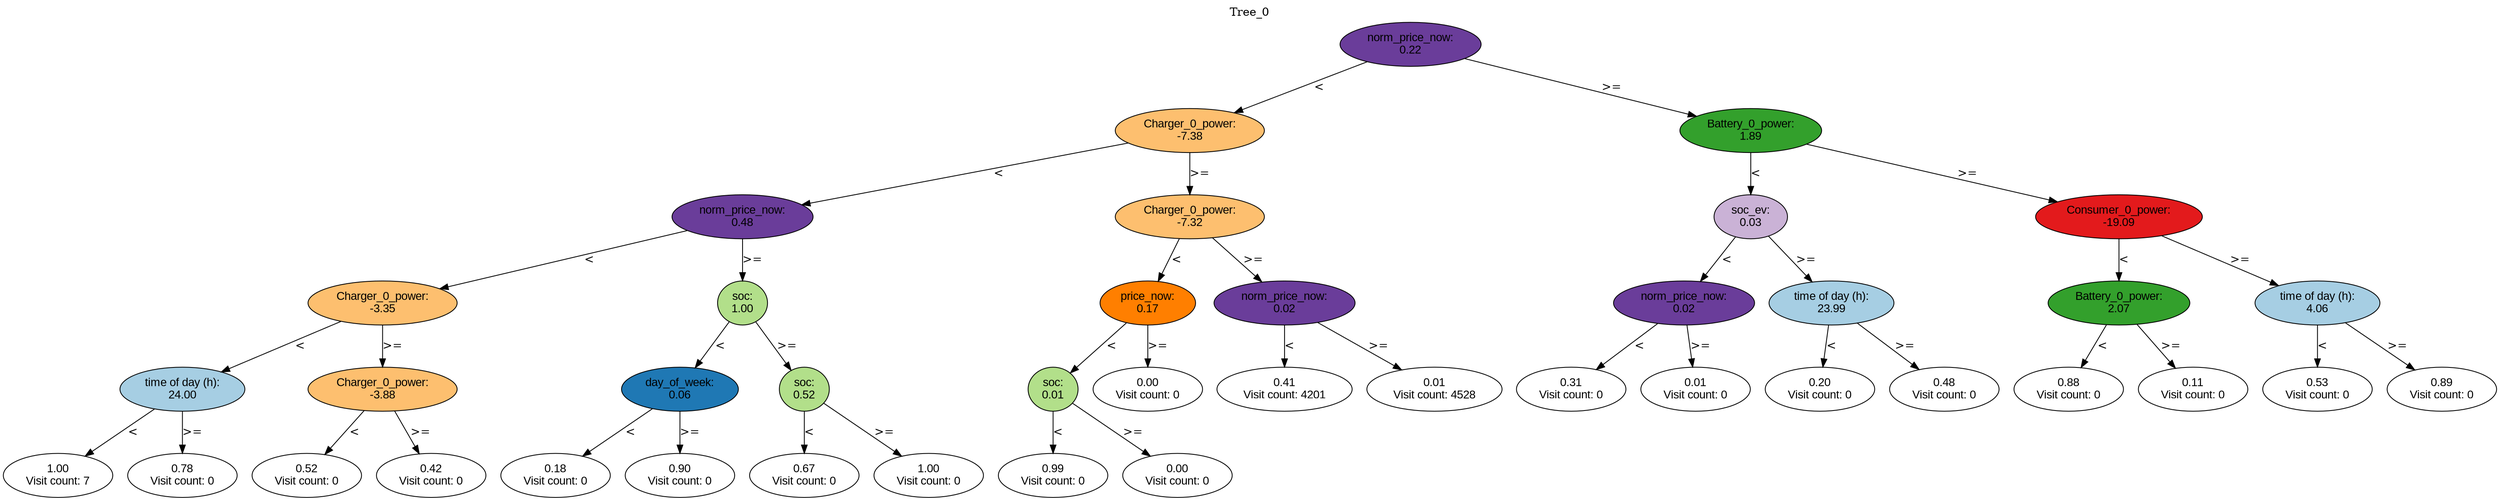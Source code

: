 digraph BST {
    node [fontname="Arial" style=filled colorscheme=paired12];
    0 [ label = "norm_price_now:
0.22" fillcolor=10];
    1 [ label = "Charger_0_power:
-7.38" fillcolor=7];
    2 [ label = "norm_price_now:
0.48" fillcolor=10];
    3 [ label = "Charger_0_power:
-3.35" fillcolor=7];
    4 [ label = "time of day (h):
24.00" fillcolor=1];
    5 [ label = "1.00
Visit count: 7" fillcolor=white];
    6 [ label = "0.78
Visit count: 0" fillcolor=white];
    7 [ label = "Charger_0_power:
-3.88" fillcolor=7];
    8 [ label = "0.52
Visit count: 0" fillcolor=white];
    9 [ label = "0.42
Visit count: 0" fillcolor=white];
    10 [ label = "soc:
1.00" fillcolor=3];
    11 [ label = "day_of_week:
0.06" fillcolor=2];
    12 [ label = "0.18
Visit count: 0" fillcolor=white];
    13 [ label = "0.90
Visit count: 0" fillcolor=white];
    14 [ label = "soc:
0.52" fillcolor=3];
    15 [ label = "0.67
Visit count: 0" fillcolor=white];
    16 [ label = "1.00
Visit count: 0" fillcolor=white];
    17 [ label = "Charger_0_power:
-7.32" fillcolor=7];
    18 [ label = "price_now:
0.17" fillcolor=8];
    19 [ label = "soc:
0.01" fillcolor=3];
    20 [ label = "0.99
Visit count: 0" fillcolor=white];
    21 [ label = "0.00
Visit count: 0" fillcolor=white];
    22 [ label = "0.00
Visit count: 0" fillcolor=white];
    23 [ label = "norm_price_now:
0.02" fillcolor=10];
    24 [ label = "0.41
Visit count: 4201" fillcolor=white];
    25 [ label = "0.01
Visit count: 4528" fillcolor=white];
    26 [ label = "Battery_0_power:
1.89" fillcolor=4];
    27 [ label = "soc_ev:
0.03" fillcolor=9];
    28 [ label = "norm_price_now:
0.02" fillcolor=10];
    29 [ label = "0.31
Visit count: 0" fillcolor=white];
    30 [ label = "0.01
Visit count: 0" fillcolor=white];
    31 [ label = "time of day (h):
23.99" fillcolor=1];
    32 [ label = "0.20
Visit count: 0" fillcolor=white];
    33 [ label = "0.48
Visit count: 0" fillcolor=white];
    34 [ label = "Consumer_0_power:
-19.09" fillcolor=6];
    35 [ label = "Battery_0_power:
2.07" fillcolor=4];
    36 [ label = "0.88
Visit count: 0" fillcolor=white];
    37 [ label = "0.11
Visit count: 0" fillcolor=white];
    38 [ label = "time of day (h):
4.06" fillcolor=1];
    39 [ label = "0.53
Visit count: 0" fillcolor=white];
    40 [ label = "0.89
Visit count: 0" fillcolor=white];

    0  -> 1[ label = "<"];
    0  -> 26[ label = ">="];
    1  -> 2[ label = "<"];
    1  -> 17[ label = ">="];
    2  -> 3[ label = "<"];
    2  -> 10[ label = ">="];
    3  -> 4[ label = "<"];
    3  -> 7[ label = ">="];
    4  -> 5[ label = "<"];
    4  -> 6[ label = ">="];
    7  -> 8[ label = "<"];
    7  -> 9[ label = ">="];
    10  -> 11[ label = "<"];
    10  -> 14[ label = ">="];
    11  -> 12[ label = "<"];
    11  -> 13[ label = ">="];
    14  -> 15[ label = "<"];
    14  -> 16[ label = ">="];
    17  -> 18[ label = "<"];
    17  -> 23[ label = ">="];
    18  -> 19[ label = "<"];
    18  -> 22[ label = ">="];
    19  -> 20[ label = "<"];
    19  -> 21[ label = ">="];
    23  -> 24[ label = "<"];
    23  -> 25[ label = ">="];
    26  -> 27[ label = "<"];
    26  -> 34[ label = ">="];
    27  -> 28[ label = "<"];
    27  -> 31[ label = ">="];
    28  -> 29[ label = "<"];
    28  -> 30[ label = ">="];
    31  -> 32[ label = "<"];
    31  -> 33[ label = ">="];
    34  -> 35[ label = "<"];
    34  -> 38[ label = ">="];
    35  -> 36[ label = "<"];
    35  -> 37[ label = ">="];
    38  -> 39[ label = "<"];
    38  -> 40[ label = ">="];

    labelloc="t";
    label="Tree_0";
}